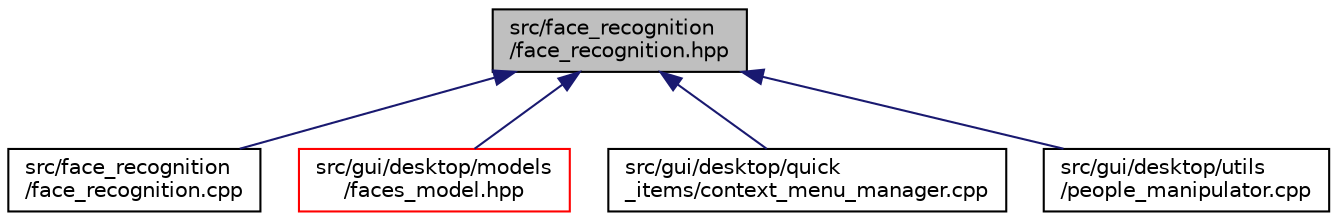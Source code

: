 digraph "src/face_recognition/face_recognition.hpp"
{
 // LATEX_PDF_SIZE
  edge [fontname="Helvetica",fontsize="10",labelfontname="Helvetica",labelfontsize="10"];
  node [fontname="Helvetica",fontsize="10",shape=record];
  Node1 [label="src/face_recognition\l/face_recognition.hpp",height=0.2,width=0.4,color="black", fillcolor="grey75", style="filled", fontcolor="black",tooltip=" "];
  Node1 -> Node2 [dir="back",color="midnightblue",fontsize="10",style="solid",fontname="Helvetica"];
  Node2 [label="src/face_recognition\l/face_recognition.cpp",height=0.2,width=0.4,color="black", fillcolor="white", style="filled",URL="$face__recognition_8cpp.html",tooltip=" "];
  Node1 -> Node3 [dir="back",color="midnightblue",fontsize="10",style="solid",fontname="Helvetica"];
  Node3 [label="src/gui/desktop/models\l/faces_model.hpp",height=0.2,width=0.4,color="red", fillcolor="white", style="filled",URL="$faces__model_8hpp.html",tooltip=" "];
  Node1 -> Node6 [dir="back",color="midnightblue",fontsize="10",style="solid",fontname="Helvetica"];
  Node6 [label="src/gui/desktop/quick\l_items/context_menu_manager.cpp",height=0.2,width=0.4,color="black", fillcolor="white", style="filled",URL="$context__menu__manager_8cpp.html",tooltip=" "];
  Node1 -> Node7 [dir="back",color="midnightblue",fontsize="10",style="solid",fontname="Helvetica"];
  Node7 [label="src/gui/desktop/utils\l/people_manipulator.cpp",height=0.2,width=0.4,color="black", fillcolor="white", style="filled",URL="$people__manipulator_8cpp.html",tooltip=" "];
}

